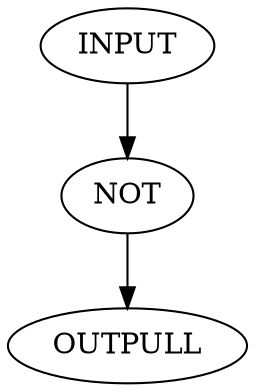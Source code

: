 
digraph test {

I [label = "INPUT"];

GATE [label = "NOT" ];

O [label = "OUTPULL"];

I -> GATE -> O;

}
